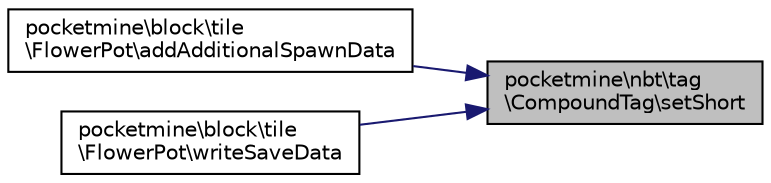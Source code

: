 digraph "pocketmine\nbt\tag\CompoundTag\setShort"
{
 // INTERACTIVE_SVG=YES
 // LATEX_PDF_SIZE
  edge [fontname="Helvetica",fontsize="10",labelfontname="Helvetica",labelfontsize="10"];
  node [fontname="Helvetica",fontsize="10",shape=record];
  rankdir="RL";
  Node1 [label="pocketmine\\nbt\\tag\l\\CompoundTag\\setShort",height=0.2,width=0.4,color="black", fillcolor="grey75", style="filled", fontcolor="black",tooltip=" "];
  Node1 -> Node2 [dir="back",color="midnightblue",fontsize="10",style="solid",fontname="Helvetica"];
  Node2 [label="pocketmine\\block\\tile\l\\FlowerPot\\addAdditionalSpawnData",height=0.2,width=0.4,color="black", fillcolor="white", style="filled",URL="$d5/d8b/classpocketmine_1_1block_1_1tile_1_1_flower_pot.html#a8b4eac803a6bf3d6b4953615d8e5ab46",tooltip=" "];
  Node1 -> Node3 [dir="back",color="midnightblue",fontsize="10",style="solid",fontname="Helvetica"];
  Node3 [label="pocketmine\\block\\tile\l\\FlowerPot\\writeSaveData",height=0.2,width=0.4,color="black", fillcolor="white", style="filled",URL="$d5/d8b/classpocketmine_1_1block_1_1tile_1_1_flower_pot.html#abca554fae3d02455a9f630b96102faa0",tooltip=" "];
}
